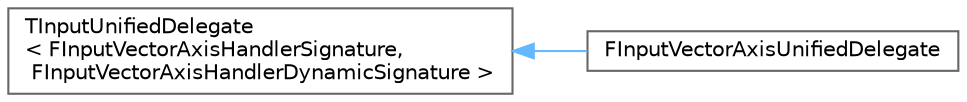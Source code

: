 digraph "Graphical Class Hierarchy"
{
 // INTERACTIVE_SVG=YES
 // LATEX_PDF_SIZE
  bgcolor="transparent";
  edge [fontname=Helvetica,fontsize=10,labelfontname=Helvetica,labelfontsize=10];
  node [fontname=Helvetica,fontsize=10,shape=box,height=0.2,width=0.4];
  rankdir="LR";
  Node0 [id="Node000000",label="TInputUnifiedDelegate\l\< FInputVectorAxisHandlerSignature,\l FInputVectorAxisHandlerDynamicSignature \>",height=0.2,width=0.4,color="grey40", fillcolor="white", style="filled",URL="$d3/d56/structTInputUnifiedDelegate.html",tooltip=" "];
  Node0 -> Node1 [id="edge6348_Node000000_Node000001",dir="back",color="steelblue1",style="solid",tooltip=" "];
  Node1 [id="Node000001",label="FInputVectorAxisUnifiedDelegate",height=0.2,width=0.4,color="grey40", fillcolor="white", style="filled",URL="$db/d18/structFInputVectorAxisUnifiedDelegate.html",tooltip="Unified delegate specialization for vector axis events."];
}
